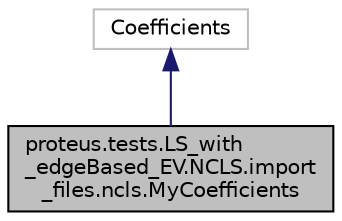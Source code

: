 digraph "proteus.tests.LS_with_edgeBased_EV.NCLS.import_files.ncls.MyCoefficients"
{
 // LATEX_PDF_SIZE
  edge [fontname="Helvetica",fontsize="10",labelfontname="Helvetica",labelfontsize="10"];
  node [fontname="Helvetica",fontsize="10",shape=record];
  Node1 [label="proteus.tests.LS_with\l_edgeBased_EV.NCLS.import\l_files.ncls.MyCoefficients",height=0.2,width=0.4,color="black", fillcolor="grey75", style="filled", fontcolor="black",tooltip=" "];
  Node2 -> Node1 [dir="back",color="midnightblue",fontsize="10",style="solid",fontname="Helvetica"];
  Node2 [label="Coefficients",height=0.2,width=0.4,color="grey75", fillcolor="white", style="filled",tooltip=" "];
}
